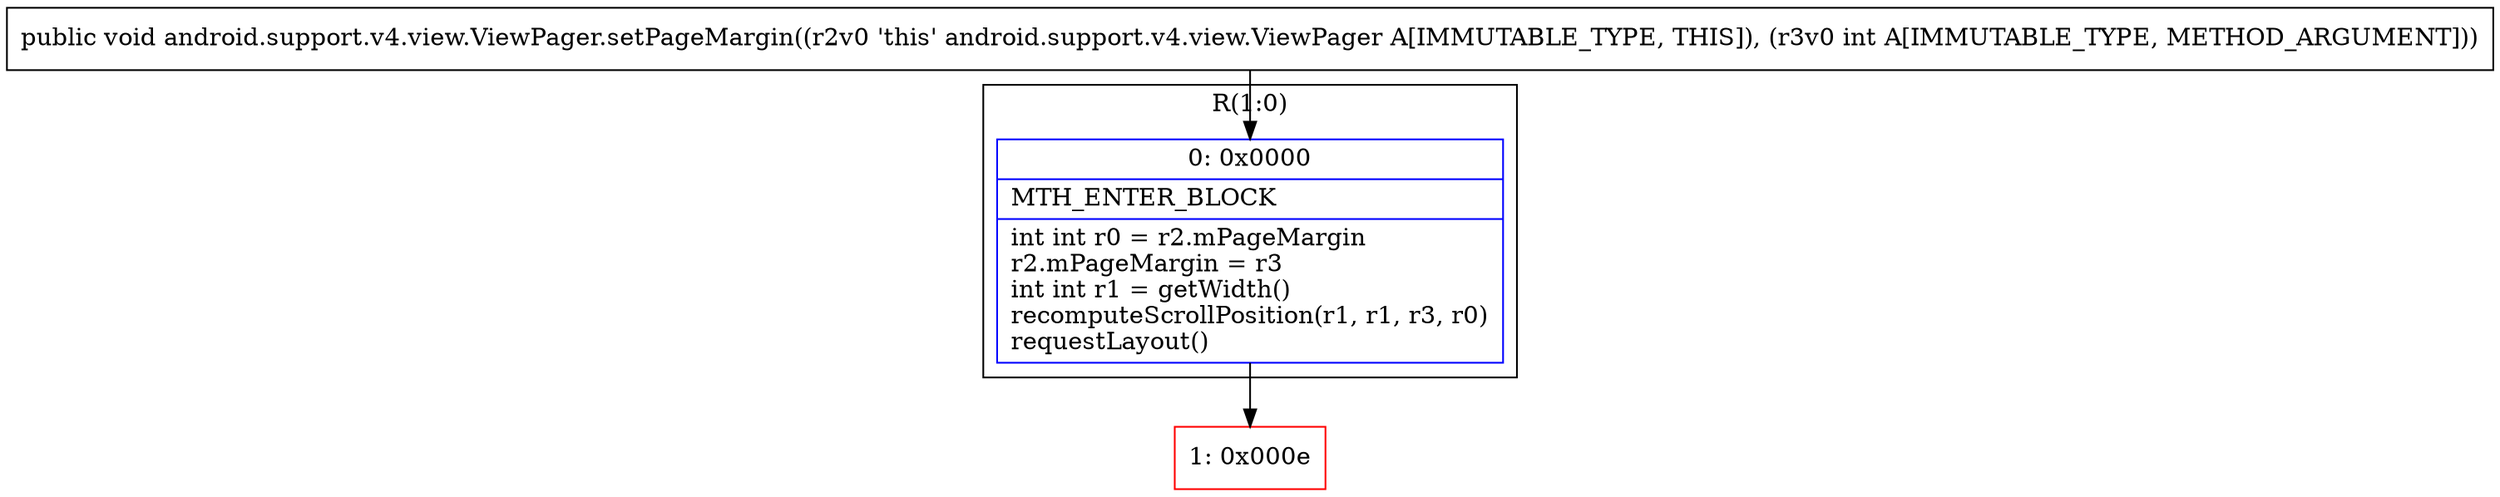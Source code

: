 digraph "CFG forandroid.support.v4.view.ViewPager.setPageMargin(I)V" {
subgraph cluster_Region_1995471160 {
label = "R(1:0)";
node [shape=record,color=blue];
Node_0 [shape=record,label="{0\:\ 0x0000|MTH_ENTER_BLOCK\l|int int r0 = r2.mPageMargin\lr2.mPageMargin = r3\lint int r1 = getWidth()\lrecomputeScrollPosition(r1, r1, r3, r0)\lrequestLayout()\l}"];
}
Node_1 [shape=record,color=red,label="{1\:\ 0x000e}"];
MethodNode[shape=record,label="{public void android.support.v4.view.ViewPager.setPageMargin((r2v0 'this' android.support.v4.view.ViewPager A[IMMUTABLE_TYPE, THIS]), (r3v0 int A[IMMUTABLE_TYPE, METHOD_ARGUMENT])) }"];
MethodNode -> Node_0;
Node_0 -> Node_1;
}

